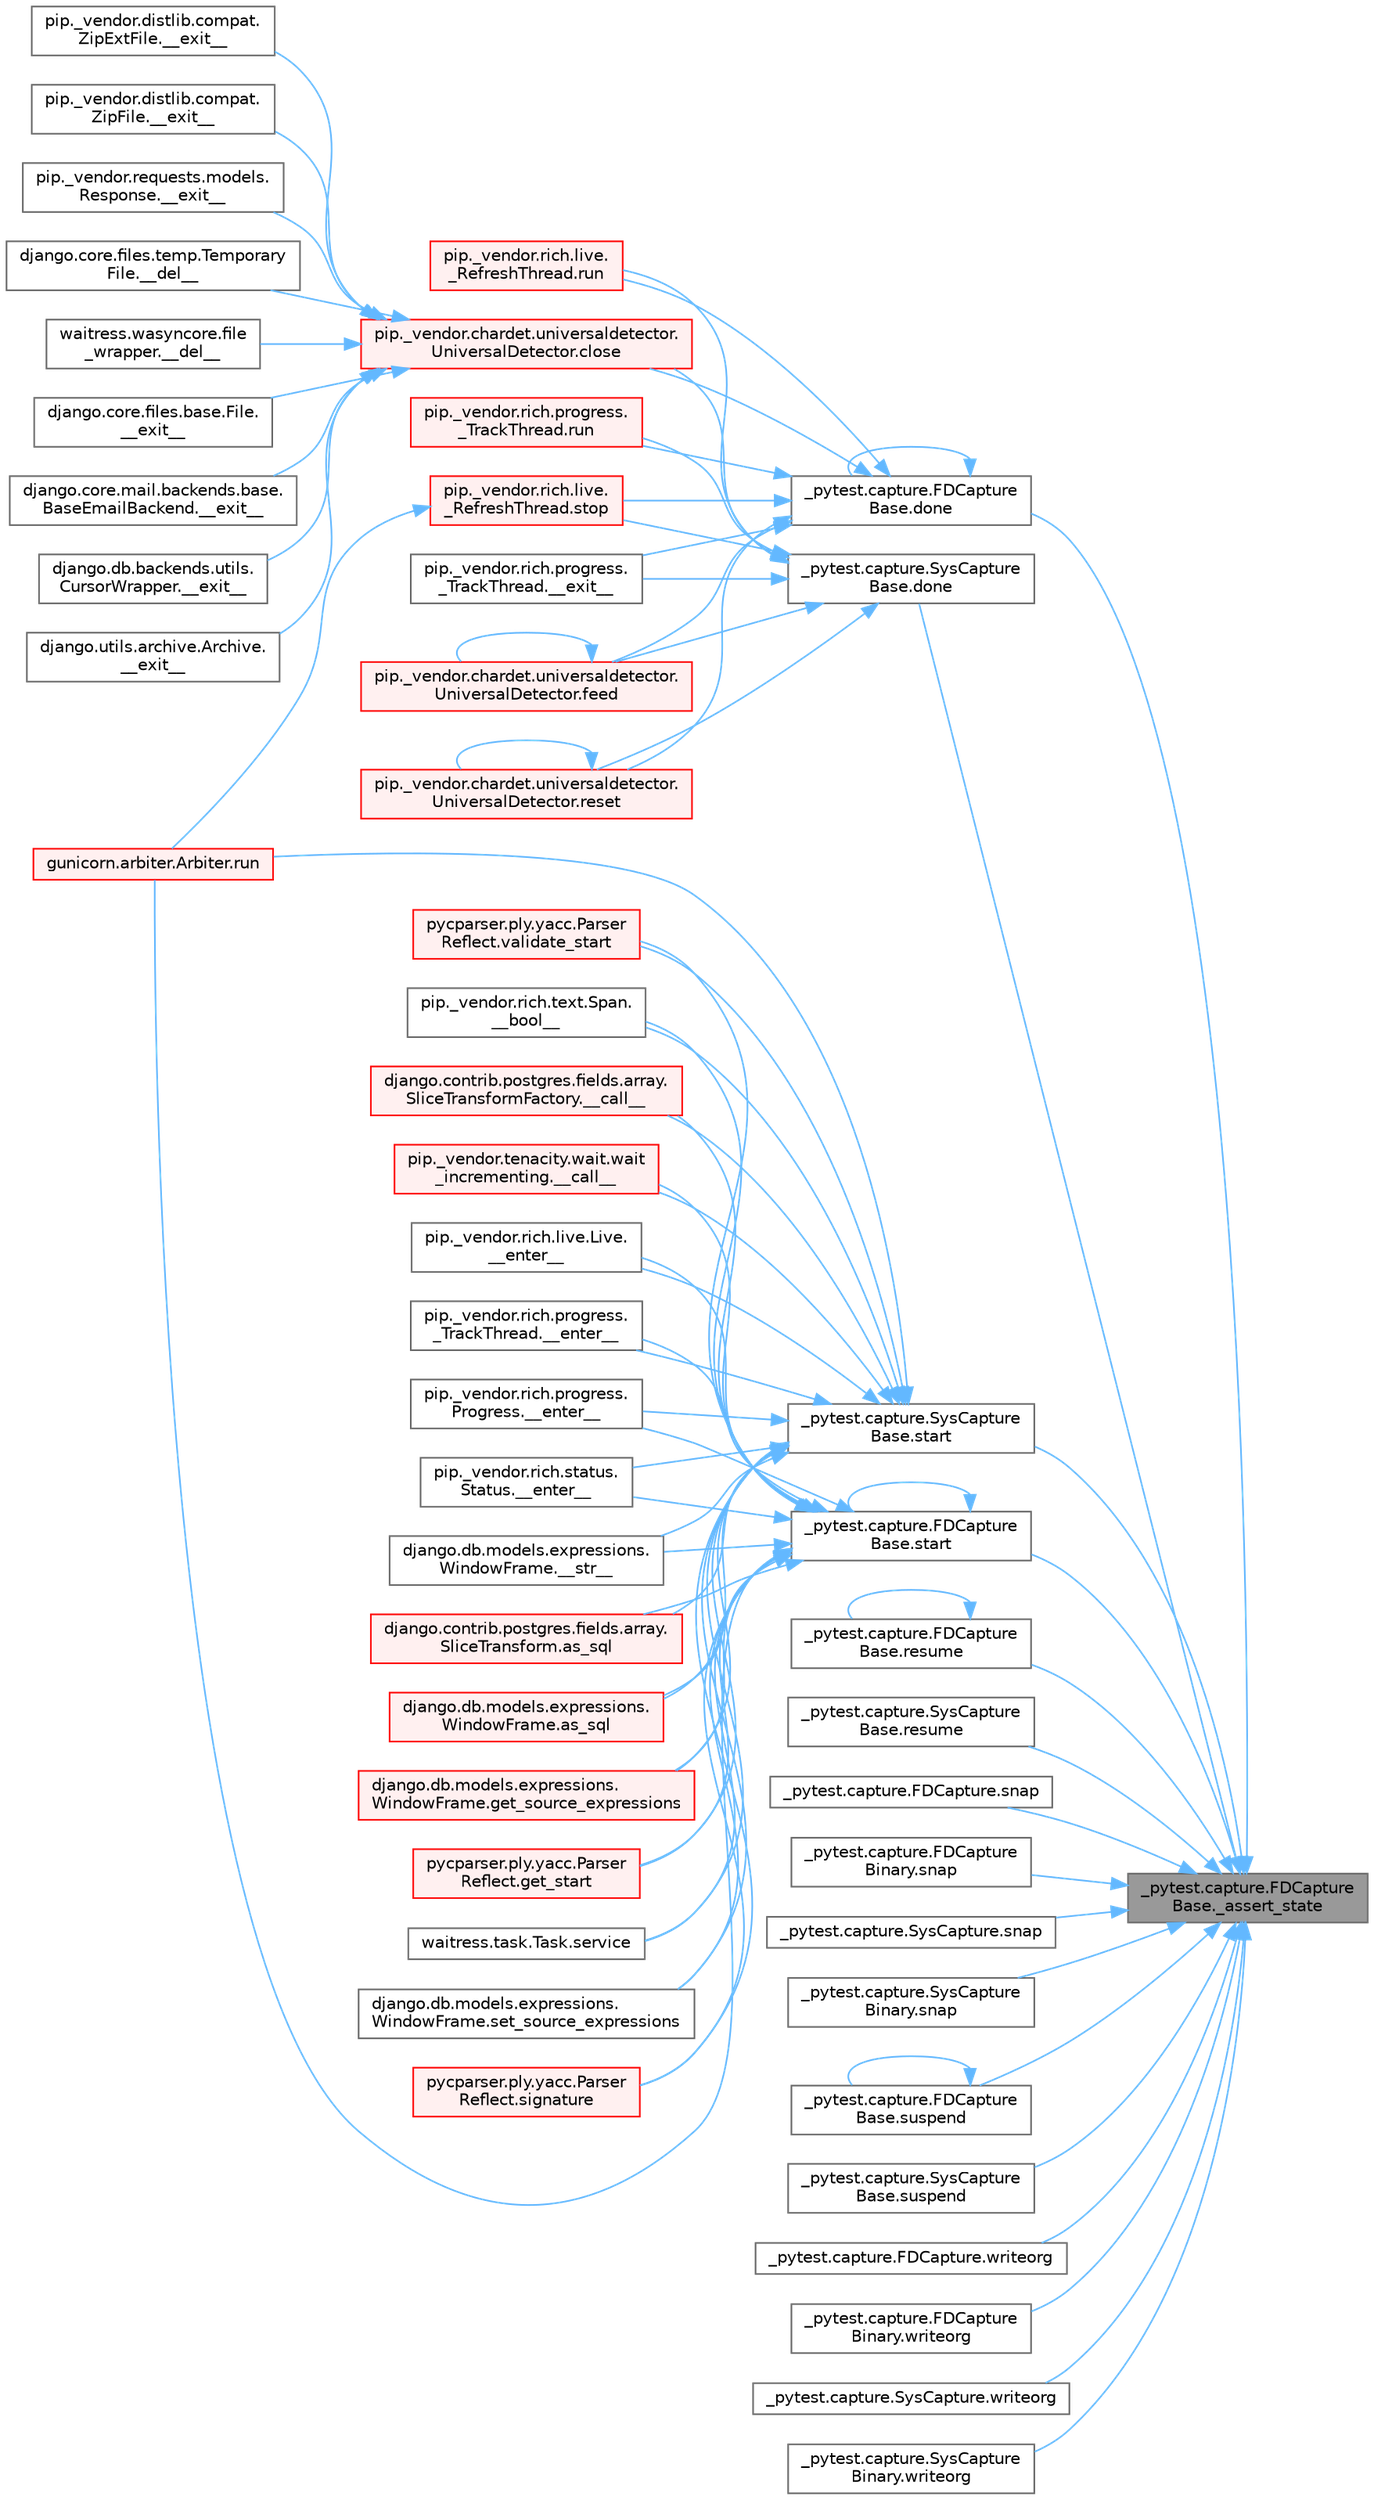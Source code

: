 digraph "_pytest.capture.FDCaptureBase._assert_state"
{
 // LATEX_PDF_SIZE
  bgcolor="transparent";
  edge [fontname=Helvetica,fontsize=10,labelfontname=Helvetica,labelfontsize=10];
  node [fontname=Helvetica,fontsize=10,shape=box,height=0.2,width=0.4];
  rankdir="RL";
  Node1 [id="Node000001",label="_pytest.capture.FDCapture\lBase._assert_state",height=0.2,width=0.4,color="gray40", fillcolor="grey60", style="filled", fontcolor="black",tooltip=" "];
  Node1 -> Node2 [id="edge1_Node000001_Node000002",dir="back",color="steelblue1",style="solid",tooltip=" "];
  Node2 [id="Node000002",label="_pytest.capture.FDCapture\lBase.done",height=0.2,width=0.4,color="grey40", fillcolor="white", style="filled",URL="$class__pytest_1_1capture_1_1_f_d_capture_base.html#a473d8ea6b05e2918222db2b4dc09bcb2",tooltip=" "];
  Node2 -> Node3 [id="edge2_Node000002_Node000003",dir="back",color="steelblue1",style="solid",tooltip=" "];
  Node3 [id="Node000003",label="pip._vendor.rich.progress.\l_TrackThread.__exit__",height=0.2,width=0.4,color="grey40", fillcolor="white", style="filled",URL="$classpip_1_1__vendor_1_1rich_1_1progress_1_1___track_thread.html#a356c864adcb08783e3909e6b576cefd9",tooltip=" "];
  Node2 -> Node4 [id="edge3_Node000002_Node000004",dir="back",color="steelblue1",style="solid",tooltip=" "];
  Node4 [id="Node000004",label="pip._vendor.chardet.universaldetector.\lUniversalDetector.close",height=0.2,width=0.4,color="red", fillcolor="#FFF0F0", style="filled",URL="$classpip_1_1__vendor_1_1chardet_1_1universaldetector_1_1_universal_detector.html#a2a729e7ae145e4953628aac35a1478d1",tooltip=" "];
  Node4 -> Node5 [id="edge4_Node000004_Node000005",dir="back",color="steelblue1",style="solid",tooltip=" "];
  Node5 [id="Node000005",label="django.core.files.temp.Temporary\lFile.__del__",height=0.2,width=0.4,color="grey40", fillcolor="white", style="filled",URL="$classdjango_1_1core_1_1files_1_1temp_1_1_temporary_file.html#a95809e90e91ff4f43e62813734a1ff5f",tooltip=" "];
  Node4 -> Node6 [id="edge5_Node000004_Node000006",dir="back",color="steelblue1",style="solid",tooltip=" "];
  Node6 [id="Node000006",label="waitress.wasyncore.file\l_wrapper.__del__",height=0.2,width=0.4,color="grey40", fillcolor="white", style="filled",URL="$classwaitress_1_1wasyncore_1_1file__wrapper.html#a4e25ecc24a6210bc5e295c433e632780",tooltip=" "];
  Node4 -> Node7 [id="edge6_Node000004_Node000007",dir="back",color="steelblue1",style="solid",tooltip=" "];
  Node7 [id="Node000007",label="django.core.files.base.File.\l__exit__",height=0.2,width=0.4,color="grey40", fillcolor="white", style="filled",URL="$classdjango_1_1core_1_1files_1_1base_1_1_file.html#ae0b1191c5014d84fee107227495e239c",tooltip=" "];
  Node4 -> Node8 [id="edge7_Node000004_Node000008",dir="back",color="steelblue1",style="solid",tooltip=" "];
  Node8 [id="Node000008",label="django.core.mail.backends.base.\lBaseEmailBackend.__exit__",height=0.2,width=0.4,color="grey40", fillcolor="white", style="filled",URL="$classdjango_1_1core_1_1mail_1_1backends_1_1base_1_1_base_email_backend.html#ab6610ac0ed4aba1a8172e85b59065503",tooltip=" "];
  Node4 -> Node9 [id="edge8_Node000004_Node000009",dir="back",color="steelblue1",style="solid",tooltip=" "];
  Node9 [id="Node000009",label="django.db.backends.utils.\lCursorWrapper.__exit__",height=0.2,width=0.4,color="grey40", fillcolor="white", style="filled",URL="$classdjango_1_1db_1_1backends_1_1utils_1_1_cursor_wrapper.html#a02f5176bb3b2e598d12ac8fdf26f3496",tooltip=" "];
  Node4 -> Node10 [id="edge9_Node000004_Node000010",dir="back",color="steelblue1",style="solid",tooltip=" "];
  Node10 [id="Node000010",label="django.utils.archive.Archive.\l__exit__",height=0.2,width=0.4,color="grey40", fillcolor="white", style="filled",URL="$classdjango_1_1utils_1_1archive_1_1_archive.html#a9a50df9316e6d45236868d7561a13d78",tooltip=" "];
  Node4 -> Node11 [id="edge10_Node000004_Node000011",dir="back",color="steelblue1",style="solid",tooltip=" "];
  Node11 [id="Node000011",label="pip._vendor.distlib.compat.\lZipExtFile.__exit__",height=0.2,width=0.4,color="grey40", fillcolor="white", style="filled",URL="$classpip_1_1__vendor_1_1distlib_1_1compat_1_1_zip_ext_file.html#ad18398fe6a9f5109a3b0a62aa29d830c",tooltip=" "];
  Node4 -> Node12 [id="edge11_Node000004_Node000012",dir="back",color="steelblue1",style="solid",tooltip=" "];
  Node12 [id="Node000012",label="pip._vendor.distlib.compat.\lZipFile.__exit__",height=0.2,width=0.4,color="grey40", fillcolor="white", style="filled",URL="$classpip_1_1__vendor_1_1distlib_1_1compat_1_1_zip_file.html#ae730617981b5947edb5f7838f1caabb4",tooltip=" "];
  Node4 -> Node13 [id="edge12_Node000004_Node000013",dir="back",color="steelblue1",style="solid",tooltip=" "];
  Node13 [id="Node000013",label="pip._vendor.requests.models.\lResponse.__exit__",height=0.2,width=0.4,color="grey40", fillcolor="white", style="filled",URL="$classpip_1_1__vendor_1_1requests_1_1models_1_1_response.html#a1f5f32680ba6cd5002b2c19b7b8b0705",tooltip=" "];
  Node2 -> Node2 [id="edge13_Node000002_Node000002",dir="back",color="steelblue1",style="solid",tooltip=" "];
  Node2 -> Node1769 [id="edge14_Node000002_Node001769",dir="back",color="steelblue1",style="solid",tooltip=" "];
  Node1769 [id="Node001769",label="pip._vendor.chardet.universaldetector.\lUniversalDetector.feed",height=0.2,width=0.4,color="red", fillcolor="#FFF0F0", style="filled",URL="$classpip_1_1__vendor_1_1chardet_1_1universaldetector_1_1_universal_detector.html#a296f6150ff0824215e3890ad38d3175d",tooltip=" "];
  Node1769 -> Node1769 [id="edge15_Node001769_Node001769",dir="back",color="steelblue1",style="solid",tooltip=" "];
  Node2 -> Node1773 [id="edge16_Node000002_Node001773",dir="back",color="steelblue1",style="solid",tooltip=" "];
  Node1773 [id="Node001773",label="pip._vendor.chardet.universaldetector.\lUniversalDetector.reset",height=0.2,width=0.4,color="red", fillcolor="#FFF0F0", style="filled",URL="$classpip_1_1__vendor_1_1chardet_1_1universaldetector_1_1_universal_detector.html#ada00b7057194f197302879f372aea575",tooltip=" "];
  Node1773 -> Node1773 [id="edge17_Node001773_Node001773",dir="back",color="steelblue1",style="solid",tooltip=" "];
  Node2 -> Node1774 [id="edge18_Node000002_Node001774",dir="back",color="steelblue1",style="solid",tooltip=" "];
  Node1774 [id="Node001774",label="pip._vendor.rich.live.\l_RefreshThread.run",height=0.2,width=0.4,color="red", fillcolor="#FFF0F0", style="filled",URL="$classpip_1_1__vendor_1_1rich_1_1live_1_1___refresh_thread.html#a749bb245c0213ca056fad3de61a7a9f4",tooltip=" "];
  Node2 -> Node1775 [id="edge19_Node000002_Node001775",dir="back",color="steelblue1",style="solid",tooltip=" "];
  Node1775 [id="Node001775",label="pip._vendor.rich.progress.\l_TrackThread.run",height=0.2,width=0.4,color="red", fillcolor="#FFF0F0", style="filled",URL="$classpip_1_1__vendor_1_1rich_1_1progress_1_1___track_thread.html#add07e090f44055785dda5aaa92c67293",tooltip=" "];
  Node2 -> Node1776 [id="edge20_Node000002_Node001776",dir="back",color="steelblue1",style="solid",tooltip=" "];
  Node1776 [id="Node001776",label="pip._vendor.rich.live.\l_RefreshThread.stop",height=0.2,width=0.4,color="red", fillcolor="#FFF0F0", style="filled",URL="$classpip_1_1__vendor_1_1rich_1_1live_1_1___refresh_thread.html#ad3fb634a0cd48c8051ca33d2b9416c0b",tooltip=" "];
  Node1776 -> Node1461 [id="edge21_Node001776_Node001461",dir="back",color="steelblue1",style="solid",tooltip=" "];
  Node1461 [id="Node001461",label="gunicorn.arbiter.Arbiter.run",height=0.2,width=0.4,color="red", fillcolor="#FFF0F0", style="filled",URL="$classgunicorn_1_1arbiter_1_1_arbiter.html#a690c034511f5f267e7da7478590701a9",tooltip=" "];
  Node1 -> Node1768 [id="edge22_Node000001_Node001768",dir="back",color="steelblue1",style="solid",tooltip=" "];
  Node1768 [id="Node001768",label="_pytest.capture.SysCapture\lBase.done",height=0.2,width=0.4,color="grey40", fillcolor="white", style="filled",URL="$class__pytest_1_1capture_1_1_sys_capture_base.html#a49491ca614c69dea26f252feec0cba16",tooltip=" "];
  Node1768 -> Node3 [id="edge23_Node001768_Node000003",dir="back",color="steelblue1",style="solid",tooltip=" "];
  Node1768 -> Node4 [id="edge24_Node001768_Node000004",dir="back",color="steelblue1",style="solid",tooltip=" "];
  Node1768 -> Node1769 [id="edge25_Node001768_Node001769",dir="back",color="steelblue1",style="solid",tooltip=" "];
  Node1768 -> Node1773 [id="edge26_Node001768_Node001773",dir="back",color="steelblue1",style="solid",tooltip=" "];
  Node1768 -> Node1774 [id="edge27_Node001768_Node001774",dir="back",color="steelblue1",style="solid",tooltip=" "];
  Node1768 -> Node1775 [id="edge28_Node001768_Node001775",dir="back",color="steelblue1",style="solid",tooltip=" "];
  Node1768 -> Node1776 [id="edge29_Node001768_Node001776",dir="back",color="steelblue1",style="solid",tooltip=" "];
  Node1 -> Node3180 [id="edge30_Node000001_Node003180",dir="back",color="steelblue1",style="solid",tooltip=" "];
  Node3180 [id="Node003180",label="_pytest.capture.FDCapture\lBase.resume",height=0.2,width=0.4,color="grey40", fillcolor="white", style="filled",URL="$class__pytest_1_1capture_1_1_f_d_capture_base.html#a29a655b10b8da91ca347250debb89691",tooltip=" "];
  Node3180 -> Node3180 [id="edge31_Node003180_Node003180",dir="back",color="steelblue1",style="solid",tooltip=" "];
  Node1 -> Node2280 [id="edge32_Node000001_Node002280",dir="back",color="steelblue1",style="solid",tooltip=" "];
  Node2280 [id="Node002280",label="_pytest.capture.SysCapture\lBase.resume",height=0.2,width=0.4,color="grey40", fillcolor="white", style="filled",URL="$class__pytest_1_1capture_1_1_sys_capture_base.html#aa33d10910c9ed58c39dfeeb1305ea11f",tooltip=" "];
  Node1 -> Node3181 [id="edge33_Node000001_Node003181",dir="back",color="steelblue1",style="solid",tooltip=" "];
  Node3181 [id="Node003181",label="_pytest.capture.FDCapture.snap",height=0.2,width=0.4,color="grey40", fillcolor="white", style="filled",URL="$class__pytest_1_1capture_1_1_f_d_capture.html#a089e11969272a9a15406491bb75e2028",tooltip=" "];
  Node1 -> Node3182 [id="edge34_Node000001_Node003182",dir="back",color="steelblue1",style="solid",tooltip=" "];
  Node3182 [id="Node003182",label="_pytest.capture.FDCapture\lBinary.snap",height=0.2,width=0.4,color="grey40", fillcolor="white", style="filled",URL="$class__pytest_1_1capture_1_1_f_d_capture_binary.html#a2b33356fcdfefad34288292d40ea9541",tooltip=" "];
  Node1 -> Node3183 [id="edge35_Node000001_Node003183",dir="back",color="steelblue1",style="solid",tooltip=" "];
  Node3183 [id="Node003183",label="_pytest.capture.SysCapture.snap",height=0.2,width=0.4,color="grey40", fillcolor="white", style="filled",URL="$class__pytest_1_1capture_1_1_sys_capture.html#a26527ee8aefe9eaff97912c79c7a4c97",tooltip=" "];
  Node1 -> Node3184 [id="edge36_Node000001_Node003184",dir="back",color="steelblue1",style="solid",tooltip=" "];
  Node3184 [id="Node003184",label="_pytest.capture.SysCapture\lBinary.snap",height=0.2,width=0.4,color="grey40", fillcolor="white", style="filled",URL="$class__pytest_1_1capture_1_1_sys_capture_binary.html#ad01ad24028aef5937168fe70cff7a0a5",tooltip=" "];
  Node1 -> Node3185 [id="edge37_Node000001_Node003185",dir="back",color="steelblue1",style="solid",tooltip=" "];
  Node3185 [id="Node003185",label="_pytest.capture.FDCapture\lBase.start",height=0.2,width=0.4,color="grey40", fillcolor="white", style="filled",URL="$class__pytest_1_1capture_1_1_f_d_capture_base.html#a2222a82f00c20f3946eaa6d6830b2acb",tooltip=" "];
  Node3185 -> Node1449 [id="edge38_Node003185_Node001449",dir="back",color="steelblue1",style="solid",tooltip=" "];
  Node1449 [id="Node001449",label="pip._vendor.rich.text.Span.\l__bool__",height=0.2,width=0.4,color="grey40", fillcolor="white", style="filled",URL="$classpip_1_1__vendor_1_1rich_1_1text_1_1_span.html#a46697beb32db6e5087af9c77058189fa",tooltip=" "];
  Node3185 -> Node1450 [id="edge39_Node003185_Node001450",dir="back",color="steelblue1",style="solid",tooltip=" "];
  Node1450 [id="Node001450",label="django.contrib.postgres.fields.array.\lSliceTransformFactory.__call__",height=0.2,width=0.4,color="red", fillcolor="#FFF0F0", style="filled",URL="$classdjango_1_1contrib_1_1postgres_1_1fields_1_1array_1_1_slice_transform_factory.html#a60af1a96b18ed40dfdbacea43f36a5ab",tooltip=" "];
  Node3185 -> Node331 [id="edge40_Node003185_Node000331",dir="back",color="steelblue1",style="solid",tooltip=" "];
  Node331 [id="Node000331",label="pip._vendor.tenacity.wait.wait\l_incrementing.__call__",height=0.2,width=0.4,color="red", fillcolor="#FFF0F0", style="filled",URL="$classpip_1_1__vendor_1_1tenacity_1_1wait_1_1wait__incrementing.html#af47b0264325b86a85aa5cfd3b59a28cf",tooltip=" "];
  Node3185 -> Node1451 [id="edge41_Node003185_Node001451",dir="back",color="steelblue1",style="solid",tooltip=" "];
  Node1451 [id="Node001451",label="pip._vendor.rich.live.Live.\l__enter__",height=0.2,width=0.4,color="grey40", fillcolor="white", style="filled",URL="$classpip_1_1__vendor_1_1rich_1_1live_1_1_live.html#aa3062fdcd3fb592a064dec1b64674ac5",tooltip=" "];
  Node3185 -> Node1452 [id="edge42_Node003185_Node001452",dir="back",color="steelblue1",style="solid",tooltip=" "];
  Node1452 [id="Node001452",label="pip._vendor.rich.progress.\l_TrackThread.__enter__",height=0.2,width=0.4,color="grey40", fillcolor="white", style="filled",URL="$classpip_1_1__vendor_1_1rich_1_1progress_1_1___track_thread.html#a0b48116fd15e50c04c313a76be81e95d",tooltip=" "];
  Node3185 -> Node1453 [id="edge43_Node003185_Node001453",dir="back",color="steelblue1",style="solid",tooltip=" "];
  Node1453 [id="Node001453",label="pip._vendor.rich.progress.\lProgress.__enter__",height=0.2,width=0.4,color="grey40", fillcolor="white", style="filled",URL="$classpip_1_1__vendor_1_1rich_1_1progress_1_1_progress.html#a4979cbd1c8ed672eeb7a49066392a186",tooltip=" "];
  Node3185 -> Node1454 [id="edge44_Node003185_Node001454",dir="back",color="steelblue1",style="solid",tooltip=" "];
  Node1454 [id="Node001454",label="pip._vendor.rich.status.\lStatus.__enter__",height=0.2,width=0.4,color="grey40", fillcolor="white", style="filled",URL="$classpip_1_1__vendor_1_1rich_1_1status_1_1_status.html#a9c62ad173990d834893f5e97064f9ad7",tooltip=" "];
  Node3185 -> Node1455 [id="edge45_Node003185_Node001455",dir="back",color="steelblue1",style="solid",tooltip=" "];
  Node1455 [id="Node001455",label="django.db.models.expressions.\lWindowFrame.__str__",height=0.2,width=0.4,color="grey40", fillcolor="white", style="filled",URL="$classdjango_1_1db_1_1models_1_1expressions_1_1_window_frame.html#a3e16a0d1fe7c8c0f0079d7ba8aefae7e",tooltip=" "];
  Node3185 -> Node1310 [id="edge46_Node003185_Node001310",dir="back",color="steelblue1",style="solid",tooltip=" "];
  Node1310 [id="Node001310",label="django.contrib.postgres.fields.array.\lSliceTransform.as_sql",height=0.2,width=0.4,color="red", fillcolor="#FFF0F0", style="filled",URL="$classdjango_1_1contrib_1_1postgres_1_1fields_1_1array_1_1_slice_transform.html#adc5e91e1d2ce6e9bbee3be2837596d21",tooltip=" "];
  Node3185 -> Node1456 [id="edge47_Node003185_Node001456",dir="back",color="steelblue1",style="solid",tooltip=" "];
  Node1456 [id="Node001456",label="django.db.models.expressions.\lWindowFrame.as_sql",height=0.2,width=0.4,color="red", fillcolor="#FFF0F0", style="filled",URL="$classdjango_1_1db_1_1models_1_1expressions_1_1_window_frame.html#ade5c159a9bd4309d1d9232af3fd54807",tooltip=" "];
  Node3185 -> Node1457 [id="edge48_Node003185_Node001457",dir="back",color="steelblue1",style="solid",tooltip=" "];
  Node1457 [id="Node001457",label="django.db.models.expressions.\lWindowFrame.get_source_expressions",height=0.2,width=0.4,color="red", fillcolor="#FFF0F0", style="filled",URL="$classdjango_1_1db_1_1models_1_1expressions_1_1_window_frame.html#a4b54c4c9b4c4a68308953d25703a2544",tooltip=" "];
  Node3185 -> Node1458 [id="edge49_Node003185_Node001458",dir="back",color="steelblue1",style="solid",tooltip=" "];
  Node1458 [id="Node001458",label="pycparser.ply.yacc.Parser\lReflect.get_start",height=0.2,width=0.4,color="red", fillcolor="#FFF0F0", style="filled",URL="$classpycparser_1_1ply_1_1yacc_1_1_parser_reflect.html#a47da581cfe4c452d4f2236ae2e32f8a7",tooltip=" "];
  Node3185 -> Node1461 [id="edge50_Node003185_Node001461",dir="back",color="steelblue1",style="solid",tooltip=" "];
  Node3185 -> Node312 [id="edge51_Node003185_Node000312",dir="back",color="steelblue1",style="solid",tooltip=" "];
  Node312 [id="Node000312",label="waitress.task.Task.service",height=0.2,width=0.4,color="grey40", fillcolor="white", style="filled",URL="$classwaitress_1_1task_1_1_task.html#acd61643ab6cfae697f619c48f46e40b6",tooltip=" "];
  Node3185 -> Node1462 [id="edge52_Node003185_Node001462",dir="back",color="steelblue1",style="solid",tooltip=" "];
  Node1462 [id="Node001462",label="django.db.models.expressions.\lWindowFrame.set_source_expressions",height=0.2,width=0.4,color="grey40", fillcolor="white", style="filled",URL="$classdjango_1_1db_1_1models_1_1expressions_1_1_window_frame.html#a1fe665f627f1ec2396a68494d20be905",tooltip=" "];
  Node3185 -> Node1463 [id="edge53_Node003185_Node001463",dir="back",color="steelblue1",style="solid",tooltip=" "];
  Node1463 [id="Node001463",label="pycparser.ply.yacc.Parser\lReflect.signature",height=0.2,width=0.4,color="red", fillcolor="#FFF0F0", style="filled",URL="$classpycparser_1_1ply_1_1yacc_1_1_parser_reflect.html#a525f61d23491eeae554ac65afedd0a5b",tooltip=" "];
  Node3185 -> Node3185 [id="edge54_Node003185_Node003185",dir="back",color="steelblue1",style="solid",tooltip=" "];
  Node3185 -> Node1473 [id="edge55_Node003185_Node001473",dir="back",color="steelblue1",style="solid",tooltip=" "];
  Node1473 [id="Node001473",label="pycparser.ply.yacc.Parser\lReflect.validate_start",height=0.2,width=0.4,color="red", fillcolor="#FFF0F0", style="filled",URL="$classpycparser_1_1ply_1_1yacc_1_1_parser_reflect.html#a5f433e8fcd5e9bd8361b6be3458e8b7f",tooltip=" "];
  Node1 -> Node2328 [id="edge56_Node000001_Node002328",dir="back",color="steelblue1",style="solid",tooltip=" "];
  Node2328 [id="Node002328",label="_pytest.capture.SysCapture\lBase.start",height=0.2,width=0.4,color="grey40", fillcolor="white", style="filled",URL="$class__pytest_1_1capture_1_1_sys_capture_base.html#a6b073e20650b42405958221a49a44f1b",tooltip=" "];
  Node2328 -> Node1449 [id="edge57_Node002328_Node001449",dir="back",color="steelblue1",style="solid",tooltip=" "];
  Node2328 -> Node1450 [id="edge58_Node002328_Node001450",dir="back",color="steelblue1",style="solid",tooltip=" "];
  Node2328 -> Node331 [id="edge59_Node002328_Node000331",dir="back",color="steelblue1",style="solid",tooltip=" "];
  Node2328 -> Node1451 [id="edge60_Node002328_Node001451",dir="back",color="steelblue1",style="solid",tooltip=" "];
  Node2328 -> Node1452 [id="edge61_Node002328_Node001452",dir="back",color="steelblue1",style="solid",tooltip=" "];
  Node2328 -> Node1453 [id="edge62_Node002328_Node001453",dir="back",color="steelblue1",style="solid",tooltip=" "];
  Node2328 -> Node1454 [id="edge63_Node002328_Node001454",dir="back",color="steelblue1",style="solid",tooltip=" "];
  Node2328 -> Node1455 [id="edge64_Node002328_Node001455",dir="back",color="steelblue1",style="solid",tooltip=" "];
  Node2328 -> Node1310 [id="edge65_Node002328_Node001310",dir="back",color="steelblue1",style="solid",tooltip=" "];
  Node2328 -> Node1456 [id="edge66_Node002328_Node001456",dir="back",color="steelblue1",style="solid",tooltip=" "];
  Node2328 -> Node1457 [id="edge67_Node002328_Node001457",dir="back",color="steelblue1",style="solid",tooltip=" "];
  Node2328 -> Node1458 [id="edge68_Node002328_Node001458",dir="back",color="steelblue1",style="solid",tooltip=" "];
  Node2328 -> Node1461 [id="edge69_Node002328_Node001461",dir="back",color="steelblue1",style="solid",tooltip=" "];
  Node2328 -> Node312 [id="edge70_Node002328_Node000312",dir="back",color="steelblue1",style="solid",tooltip=" "];
  Node2328 -> Node1462 [id="edge71_Node002328_Node001462",dir="back",color="steelblue1",style="solid",tooltip=" "];
  Node2328 -> Node1463 [id="edge72_Node002328_Node001463",dir="back",color="steelblue1",style="solid",tooltip=" "];
  Node2328 -> Node1473 [id="edge73_Node002328_Node001473",dir="back",color="steelblue1",style="solid",tooltip=" "];
  Node1 -> Node3186 [id="edge74_Node000001_Node003186",dir="back",color="steelblue1",style="solid",tooltip=" "];
  Node3186 [id="Node003186",label="_pytest.capture.FDCapture\lBase.suspend",height=0.2,width=0.4,color="grey40", fillcolor="white", style="filled",URL="$class__pytest_1_1capture_1_1_f_d_capture_base.html#a4ffcaafc74223ed597a1b6402d28d260",tooltip=" "];
  Node3186 -> Node3186 [id="edge75_Node003186_Node003186",dir="back",color="steelblue1",style="solid",tooltip=" "];
  Node1 -> Node2330 [id="edge76_Node000001_Node002330",dir="back",color="steelblue1",style="solid",tooltip=" "];
  Node2330 [id="Node002330",label="_pytest.capture.SysCapture\lBase.suspend",height=0.2,width=0.4,color="grey40", fillcolor="white", style="filled",URL="$class__pytest_1_1capture_1_1_sys_capture_base.html#a01d5b54828e5066fa32c241528daf760",tooltip=" "];
  Node1 -> Node3187 [id="edge77_Node000001_Node003187",dir="back",color="steelblue1",style="solid",tooltip=" "];
  Node3187 [id="Node003187",label="_pytest.capture.FDCapture.writeorg",height=0.2,width=0.4,color="grey40", fillcolor="white", style="filled",URL="$class__pytest_1_1capture_1_1_f_d_capture.html#abf018009bccfa3624a81b03369528119",tooltip=" "];
  Node1 -> Node3188 [id="edge78_Node000001_Node003188",dir="back",color="steelblue1",style="solid",tooltip=" "];
  Node3188 [id="Node003188",label="_pytest.capture.FDCapture\lBinary.writeorg",height=0.2,width=0.4,color="grey40", fillcolor="white", style="filled",URL="$class__pytest_1_1capture_1_1_f_d_capture_binary.html#a46091235ff5540bface87b2f8077490b",tooltip=" "];
  Node1 -> Node3189 [id="edge79_Node000001_Node003189",dir="back",color="steelblue1",style="solid",tooltip=" "];
  Node3189 [id="Node003189",label="_pytest.capture.SysCapture.writeorg",height=0.2,width=0.4,color="grey40", fillcolor="white", style="filled",URL="$class__pytest_1_1capture_1_1_sys_capture.html#a532c8866133d35c3e00d5c9596263fa7",tooltip=" "];
  Node1 -> Node3190 [id="edge80_Node000001_Node003190",dir="back",color="steelblue1",style="solid",tooltip=" "];
  Node3190 [id="Node003190",label="_pytest.capture.SysCapture\lBinary.writeorg",height=0.2,width=0.4,color="grey40", fillcolor="white", style="filled",URL="$class__pytest_1_1capture_1_1_sys_capture_binary.html#a6215bfcb22ed966442ad904f8e46019e",tooltip=" "];
}
